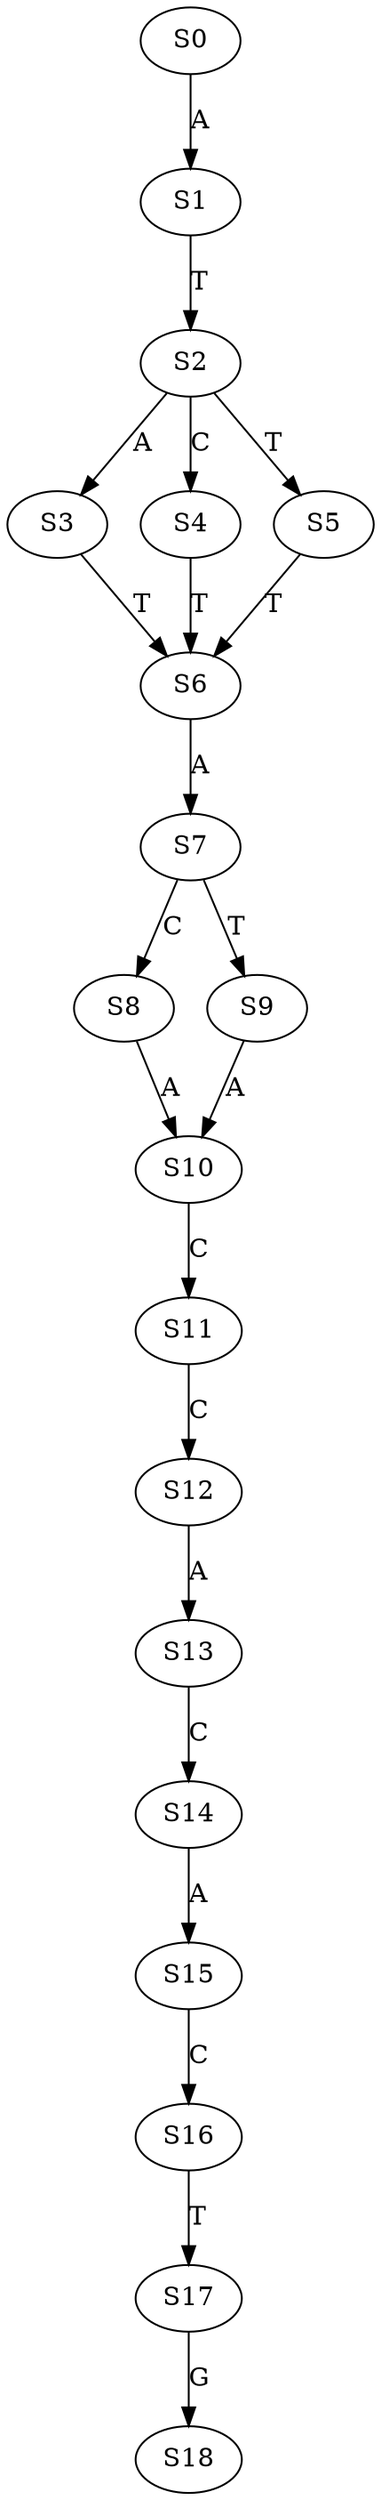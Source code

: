 strict digraph  {
	S0 -> S1 [ label = A ];
	S1 -> S2 [ label = T ];
	S2 -> S3 [ label = A ];
	S2 -> S4 [ label = C ];
	S2 -> S5 [ label = T ];
	S3 -> S6 [ label = T ];
	S4 -> S6 [ label = T ];
	S5 -> S6 [ label = T ];
	S6 -> S7 [ label = A ];
	S7 -> S8 [ label = C ];
	S7 -> S9 [ label = T ];
	S8 -> S10 [ label = A ];
	S9 -> S10 [ label = A ];
	S10 -> S11 [ label = C ];
	S11 -> S12 [ label = C ];
	S12 -> S13 [ label = A ];
	S13 -> S14 [ label = C ];
	S14 -> S15 [ label = A ];
	S15 -> S16 [ label = C ];
	S16 -> S17 [ label = T ];
	S17 -> S18 [ label = G ];
}
